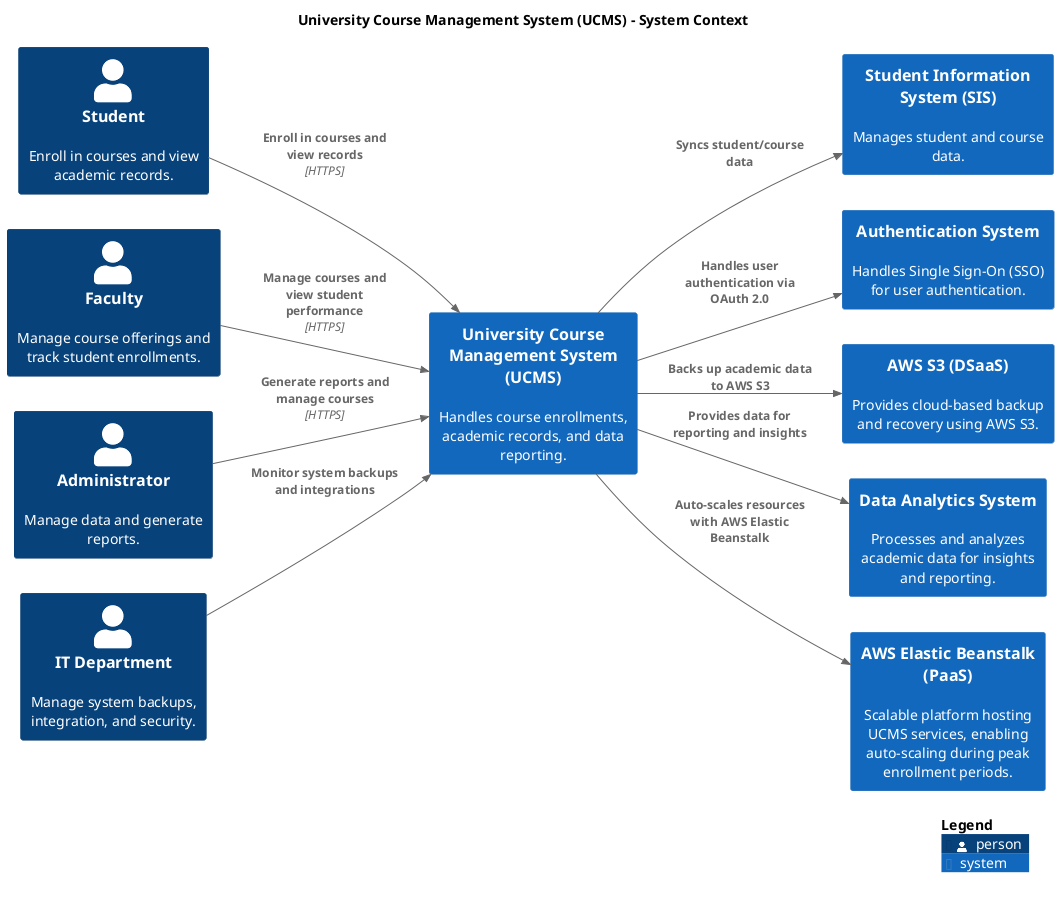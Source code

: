 @startuml
set separator none
title University Course Management System (UCMS) - System Context

left to right direction

!include <C4/C4>
!include <C4/C4_Context>

Person(Student, "Student", $descr="Enroll in courses and view academic records.", $tags="", $link="")
System(StudentInformationSystemSIS, "Student Information System (SIS)", $descr="Manages student and course data.", $tags="", $link="")
System(AuthenticationSystem, "Authentication System", $descr="Handles Single Sign-On (SSO) for user authentication.", $tags="", $link="")
System(AWSS3DSaaS, "AWS S3 (DSaaS)", $descr="Provides cloud-based backup and recovery using AWS S3.", $tags="", $link="")
Person(Faculty, "Faculty", $descr="Manage course offerings and track student enrollments.", $tags="", $link="")
System(DataAnalyticsSystem, "Data Analytics System", $descr="Processes and analyzes academic data for insights and reporting.", $tags="", $link="")
System(AWSElasticBeanstalkPaaS, "AWS Elastic Beanstalk (PaaS)", $descr="Scalable platform hosting UCMS services, enabling auto-scaling during peak enrollment periods.", $tags="", $link="")
Person(Administrator, "Administrator", $descr="Manage data and generate reports.", $tags="", $link="")
Person(ITDepartment, "IT Department", $descr="Manage system backups, integration, and security.", $tags="", $link="")
System(UCMS, "University Course Management System (UCMS)", $descr="Handles course enrollments, academic records, and data reporting.", $tags="", $link="")

Rel(Student, UCMS, "Enroll in courses and view records", $techn="HTTPS", $tags="", $link="")
Rel(Faculty, UCMS, "Manage courses and view student performance", $techn="HTTPS", $tags="", $link="")
Rel(Administrator, UCMS, "Generate reports and manage courses", $techn="HTTPS", $tags="", $link="")
Rel(ITDepartment, UCMS, "Monitor system backups and integrations", $techn="", $tags="", $link="")
Rel(UCMS, StudentInformationSystemSIS, "Syncs student/course data", $techn="", $tags="", $link="")
Rel(UCMS, AuthenticationSystem, "Handles user authentication via OAuth 2.0", $techn="", $tags="", $link="")
Rel(UCMS, AWSS3DSaaS, "Backs up academic data to AWS S3", $techn="", $tags="", $link="")
Rel(UCMS, DataAnalyticsSystem, "Provides data for reporting and insights", $techn="", $tags="", $link="")
Rel(UCMS, AWSElasticBeanstalkPaaS, "Auto-scales resources with AWS Elastic Beanstalk", $techn="", $tags="", $link="")

SHOW_LEGEND(true)
@enduml